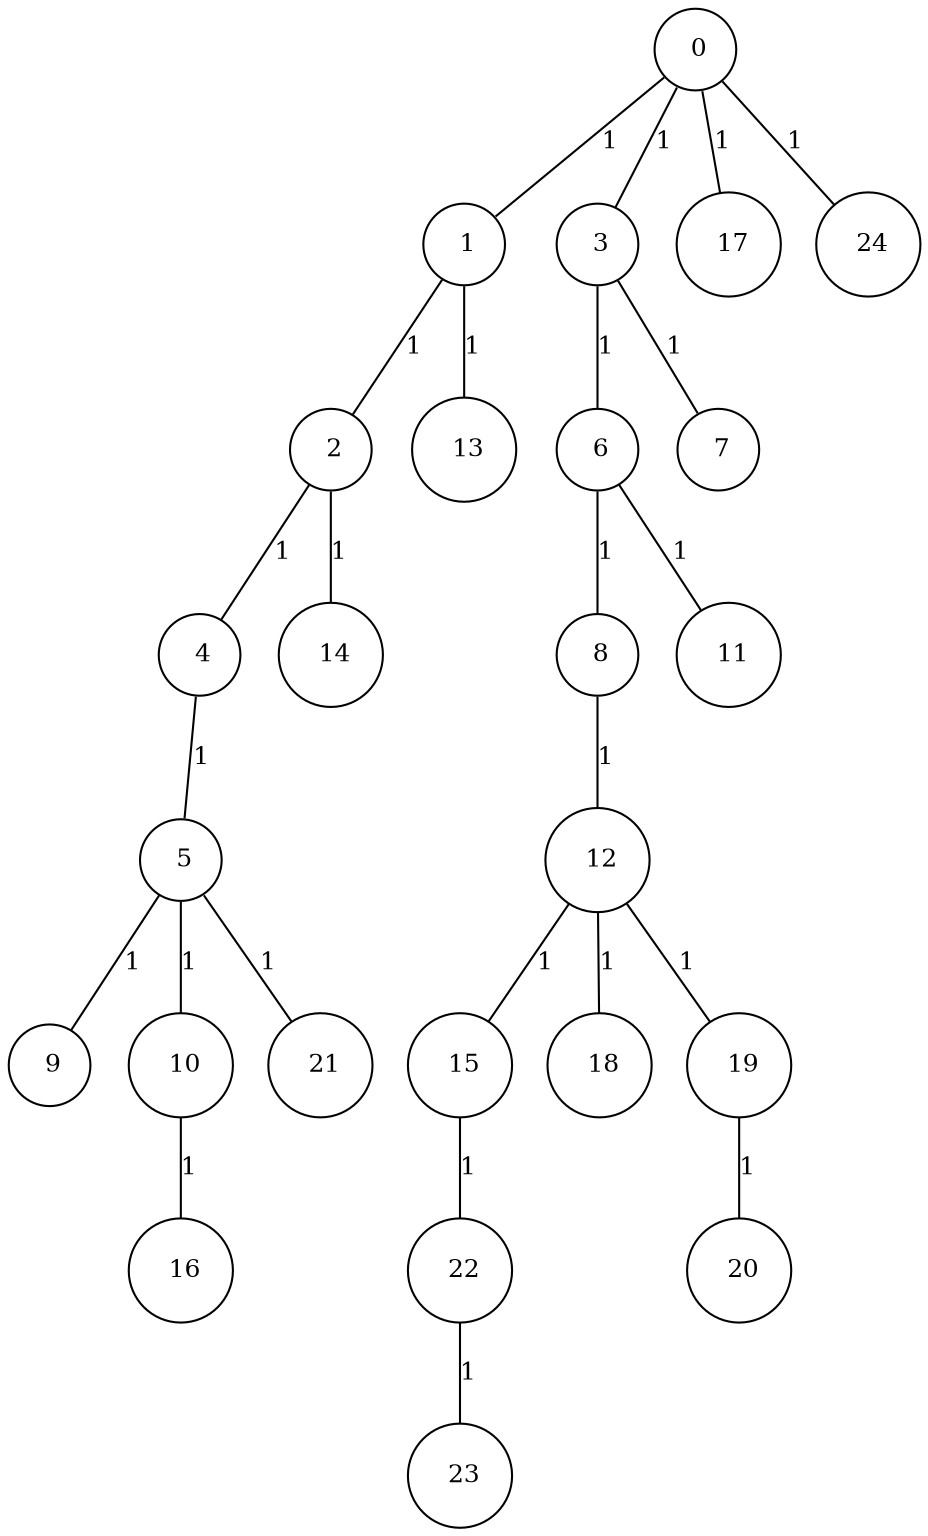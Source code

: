 graph G {
size="8.5,11;"
ratio = "expand;"
fixedsize="true;"
overlap="scale;"
node[shape=circle,width=.12,hight=.12,fontsize=12]
edge[fontsize=12]

0[label=" 0" color=black, pos="2.6278745,1.4230386!"];
1[label=" 1" color=black, pos="2.7819847,0.051666816!"];
2[label=" 2" color=black, pos="2.3041498,0.90905521!"];
3[label=" 3" color=black, pos="1.4031926,1.189449!"];
4[label=" 4" color=black, pos="1.8479281,0.60107831!"];
5[label=" 5" color=black, pos="2.7802298,0.64223693!"];
6[label=" 6" color=black, pos="1.4893737,2.3548648!"];
7[label=" 7" color=black, pos="1.6984771,0.038135486!"];
8[label=" 8" color=black, pos="2.1989753,0.60386911!"];
9[label=" 9" color=black, pos="2.6690477,0.92850501!"];
10[label=" 10" color=black, pos="2.8894403,0.537796!"];
11[label=" 11" color=black, pos="1.8935852,1.6985026!"];
12[label=" 12" color=black, pos="1.8139865,0.0018326705!"];
13[label=" 13" color=black, pos="0.83011359,1.2401385!"];
14[label=" 14" color=black, pos="0.14675438,0.21960718!"];
15[label=" 15" color=black, pos="0.04924355,1.1715831!"];
16[label=" 16" color=black, pos="2.7189168,1.2291788!"];
17[label=" 17" color=black, pos="1.4309881,2.361162!"];
18[label=" 18" color=black, pos="0.99524409,0.61306121!"];
19[label=" 19" color=black, pos="1.626203,0.63034257!"];
20[label=" 20" color=black, pos="2.6111447,1.0344057!"];
21[label=" 21" color=black, pos="0.27624485,0.76074566!"];
22[label=" 22" color=black, pos="0.86954753,0.2682307!"];
23[label=" 23" color=black, pos="0.23809551,0.1670099!"];
24[label=" 24" color=black, pos="2.215266,0.34497677!"];
0--1[label="1"]
0--3[label="1"]
0--17[label="1"]
0--24[label="1"]
1--2[label="1"]
1--13[label="1"]
2--4[label="1"]
2--14[label="1"]
3--6[label="1"]
3--7[label="1"]
4--5[label="1"]
5--9[label="1"]
5--10[label="1"]
5--21[label="1"]
6--8[label="1"]
6--11[label="1"]
8--12[label="1"]
10--16[label="1"]
12--15[label="1"]
12--18[label="1"]
12--19[label="1"]
15--22[label="1"]
19--20[label="1"]
22--23[label="1"]

}
